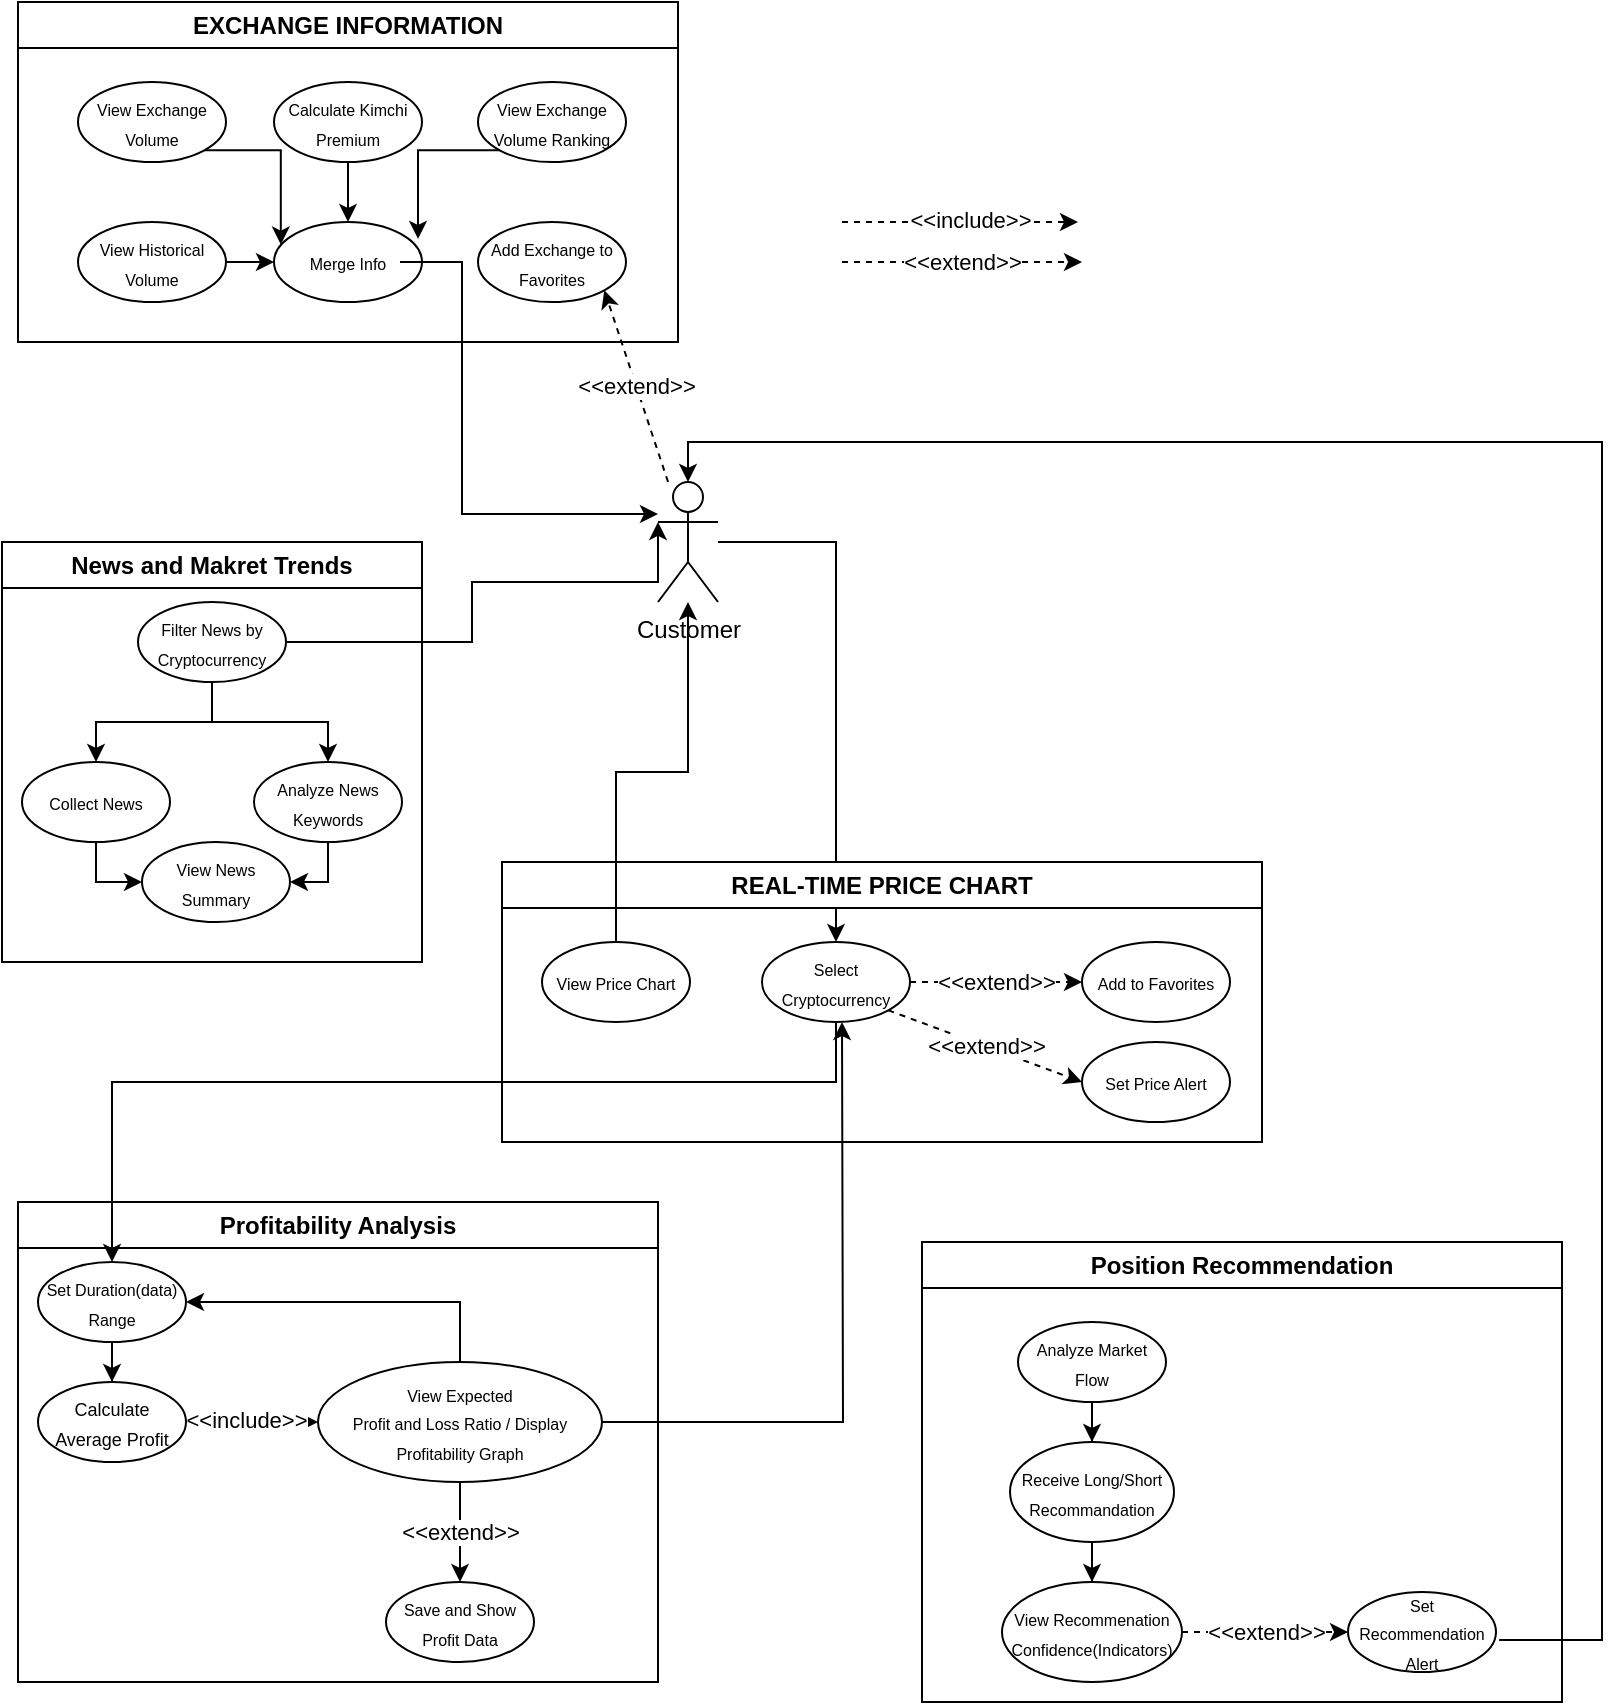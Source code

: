 <mxfile version="26.2.12">
  <diagram name="페이지-1" id="_yYYKU7SeKHebpRDZLGS">
    <mxGraphModel dx="1190" dy="1817" grid="1" gridSize="10" guides="1" tooltips="1" connect="1" arrows="1" fold="1" page="1" pageScale="1" pageWidth="827" pageHeight="1169" math="0" shadow="0">
      <root>
        <mxCell id="0" />
        <mxCell id="1" parent="0" />
        <mxCell id="cNhhKtihBPQ82FRr4cSZ-99" style="edgeStyle=orthogonalEdgeStyle;rounded=0;orthogonalLoop=1;jettySize=auto;html=1;entryX=0.5;entryY=0;entryDx=0;entryDy=0;" edge="1" parent="1" source="cNhhKtihBPQ82FRr4cSZ-2" target="cNhhKtihBPQ82FRr4cSZ-92">
          <mxGeometry relative="1" as="geometry">
            <mxPoint x="523" y="20.0" as="targetPoint" />
          </mxGeometry>
        </mxCell>
        <mxCell id="cNhhKtihBPQ82FRr4cSZ-2" value="Customer" style="shape=umlActor;verticalLabelPosition=bottom;verticalAlign=top;html=1;outlineConnect=0;" vertex="1" parent="1">
          <mxGeometry x="408" y="-220" width="30" height="60" as="geometry" />
        </mxCell>
        <mxCell id="cNhhKtihBPQ82FRr4cSZ-3" value="Profitability Analysis" style="swimlane;whiteSpace=wrap;html=1;" vertex="1" parent="1">
          <mxGeometry x="88" y="140" width="320" height="240" as="geometry" />
        </mxCell>
        <mxCell id="cNhhKtihBPQ82FRr4cSZ-11" value="" style="edgeStyle=orthogonalEdgeStyle;rounded=0;orthogonalLoop=1;jettySize=auto;html=1;dashed=1;dashPattern=1 1;exitX=1;exitY=0.5;exitDx=0;exitDy=0;" edge="1" parent="cNhhKtihBPQ82FRr4cSZ-3" source="cNhhKtihBPQ82FRr4cSZ-73" target="cNhhKtihBPQ82FRr4cSZ-4">
          <mxGeometry relative="1" as="geometry">
            <mxPoint x="250" y="90" as="sourcePoint" />
          </mxGeometry>
        </mxCell>
        <mxCell id="cNhhKtihBPQ82FRr4cSZ-23" value="&amp;lt;&amp;lt;include&amp;gt;&amp;gt;" style="edgeLabel;html=1;align=center;verticalAlign=middle;resizable=0;points=[];" vertex="1" connectable="0" parent="cNhhKtihBPQ82FRr4cSZ-11">
          <mxGeometry x="-0.097" y="1" relative="1" as="geometry">
            <mxPoint as="offset" />
          </mxGeometry>
        </mxCell>
        <mxCell id="cNhhKtihBPQ82FRr4cSZ-64" style="edgeStyle=orthogonalEdgeStyle;rounded=0;orthogonalLoop=1;jettySize=auto;html=1;exitX=0.5;exitY=0;exitDx=0;exitDy=0;entryX=1;entryY=0.5;entryDx=0;entryDy=0;" edge="1" parent="cNhhKtihBPQ82FRr4cSZ-3" source="cNhhKtihBPQ82FRr4cSZ-4" target="cNhhKtihBPQ82FRr4cSZ-72">
          <mxGeometry relative="1" as="geometry">
            <mxPoint x="270" y="50" as="targetPoint" />
          </mxGeometry>
        </mxCell>
        <mxCell id="cNhhKtihBPQ82FRr4cSZ-155" style="edgeStyle=orthogonalEdgeStyle;rounded=0;orthogonalLoop=1;jettySize=auto;html=1;" edge="1" parent="cNhhKtihBPQ82FRr4cSZ-3" source="cNhhKtihBPQ82FRr4cSZ-4">
          <mxGeometry relative="1" as="geometry">
            <mxPoint x="412" y="-90.0" as="targetPoint" />
          </mxGeometry>
        </mxCell>
        <mxCell id="cNhhKtihBPQ82FRr4cSZ-4" value="&lt;font style=&quot;font-size: 8px;&quot;&gt;View Expected&lt;br&gt;Profit and Loss Ratio /&amp;nbsp;&lt;/font&gt;&lt;span style=&quot;font-size: 8px;&quot;&gt;Display Profitability Graph&lt;/span&gt;" style="ellipse;whiteSpace=wrap;html=1;" vertex="1" parent="cNhhKtihBPQ82FRr4cSZ-3">
          <mxGeometry x="150" y="80" width="142" height="60" as="geometry" />
        </mxCell>
        <mxCell id="cNhhKtihBPQ82FRr4cSZ-1" value="&lt;font style=&quot;font-size: 8px;&quot;&gt;Save and Show Profit Data&lt;/font&gt;" style="ellipse;whiteSpace=wrap;html=1;" vertex="1" parent="cNhhKtihBPQ82FRr4cSZ-3">
          <mxGeometry x="184" y="190" width="74" height="40" as="geometry" />
        </mxCell>
        <mxCell id="cNhhKtihBPQ82FRr4cSZ-68" value="" style="endArrow=classic;html=1;rounded=0;exitX=0.5;exitY=1;exitDx=0;exitDy=0;entryX=0.5;entryY=0;entryDx=0;entryDy=0;" edge="1" parent="cNhhKtihBPQ82FRr4cSZ-3" source="cNhhKtihBPQ82FRr4cSZ-4" target="cNhhKtihBPQ82FRr4cSZ-1">
          <mxGeometry relative="1" as="geometry">
            <mxPoint x="580" y="-90.69" as="sourcePoint" />
            <mxPoint x="700" y="-90.69" as="targetPoint" />
          </mxGeometry>
        </mxCell>
        <mxCell id="cNhhKtihBPQ82FRr4cSZ-69" value="&amp;lt;&amp;lt;extend&amp;gt;&amp;gt;" style="edgeLabel;resizable=0;html=1;;align=center;verticalAlign=middle;" connectable="0" vertex="1" parent="cNhhKtihBPQ82FRr4cSZ-68">
          <mxGeometry relative="1" as="geometry">
            <mxPoint as="offset" />
          </mxGeometry>
        </mxCell>
        <mxCell id="cNhhKtihBPQ82FRr4cSZ-108" value="" style="edgeStyle=orthogonalEdgeStyle;rounded=0;orthogonalLoop=1;jettySize=auto;html=1;" edge="1" parent="cNhhKtihBPQ82FRr4cSZ-3" source="cNhhKtihBPQ82FRr4cSZ-72" target="cNhhKtihBPQ82FRr4cSZ-73">
          <mxGeometry relative="1" as="geometry" />
        </mxCell>
        <mxCell id="cNhhKtihBPQ82FRr4cSZ-72" value="&lt;span style=&quot;font-size: 8px;&quot;&gt;Set Duration(data) Range&lt;/span&gt;" style="ellipse;whiteSpace=wrap;html=1;" vertex="1" parent="cNhhKtihBPQ82FRr4cSZ-3">
          <mxGeometry x="10" y="30" width="74" height="40" as="geometry" />
        </mxCell>
        <mxCell id="cNhhKtihBPQ82FRr4cSZ-73" value="&lt;font style=&quot;font-size: 9px;&quot;&gt;Calculate Average Profit&lt;/font&gt;" style="ellipse;whiteSpace=wrap;html=1;" vertex="1" parent="cNhhKtihBPQ82FRr4cSZ-3">
          <mxGeometry x="10" y="90" width="74" height="40" as="geometry" />
        </mxCell>
        <mxCell id="cNhhKtihBPQ82FRr4cSZ-17" value="News and Makret Trends" style="swimlane;whiteSpace=wrap;html=1;" vertex="1" parent="1">
          <mxGeometry x="80" y="-190" width="210" height="210" as="geometry" />
        </mxCell>
        <mxCell id="cNhhKtihBPQ82FRr4cSZ-57" style="edgeStyle=orthogonalEdgeStyle;rounded=0;orthogonalLoop=1;jettySize=auto;html=1;entryX=0;entryY=0.5;entryDx=0;entryDy=0;" edge="1" parent="cNhhKtihBPQ82FRr4cSZ-17" source="cNhhKtihBPQ82FRr4cSZ-43" target="cNhhKtihBPQ82FRr4cSZ-45">
          <mxGeometry relative="1" as="geometry" />
        </mxCell>
        <mxCell id="cNhhKtihBPQ82FRr4cSZ-43" value="&lt;span style=&quot;font-size: 8px;&quot;&gt;Collect News&lt;/span&gt;" style="ellipse;whiteSpace=wrap;html=1;" vertex="1" parent="cNhhKtihBPQ82FRr4cSZ-17">
          <mxGeometry x="10" y="110" width="74" height="40" as="geometry" />
        </mxCell>
        <mxCell id="cNhhKtihBPQ82FRr4cSZ-45" value="&lt;font style=&quot;font-size: 8px;&quot;&gt;View News Summary&lt;/font&gt;" style="ellipse;whiteSpace=wrap;html=1;" vertex="1" parent="cNhhKtihBPQ82FRr4cSZ-17">
          <mxGeometry x="70" y="150" width="74" height="40" as="geometry" />
        </mxCell>
        <mxCell id="cNhhKtihBPQ82FRr4cSZ-58" style="edgeStyle=orthogonalEdgeStyle;rounded=0;orthogonalLoop=1;jettySize=auto;html=1;entryX=1;entryY=0.5;entryDx=0;entryDy=0;" edge="1" parent="cNhhKtihBPQ82FRr4cSZ-17" source="cNhhKtihBPQ82FRr4cSZ-46" target="cNhhKtihBPQ82FRr4cSZ-45">
          <mxGeometry relative="1" as="geometry" />
        </mxCell>
        <mxCell id="cNhhKtihBPQ82FRr4cSZ-46" value="&lt;font style=&quot;font-size: 8px;&quot;&gt;Analyze News&lt;br&gt;Keywords&lt;/font&gt;" style="ellipse;whiteSpace=wrap;html=1;" vertex="1" parent="cNhhKtihBPQ82FRr4cSZ-17">
          <mxGeometry x="126" y="110" width="74" height="40" as="geometry" />
        </mxCell>
        <mxCell id="cNhhKtihBPQ82FRr4cSZ-54" value="" style="edgeStyle=orthogonalEdgeStyle;rounded=0;orthogonalLoop=1;jettySize=auto;html=1;" edge="1" parent="cNhhKtihBPQ82FRr4cSZ-17" source="cNhhKtihBPQ82FRr4cSZ-48" target="cNhhKtihBPQ82FRr4cSZ-46">
          <mxGeometry relative="1" as="geometry" />
        </mxCell>
        <mxCell id="cNhhKtihBPQ82FRr4cSZ-55" style="edgeStyle=orthogonalEdgeStyle;rounded=0;orthogonalLoop=1;jettySize=auto;html=1;entryX=0.5;entryY=0;entryDx=0;entryDy=0;" edge="1" parent="cNhhKtihBPQ82FRr4cSZ-17" source="cNhhKtihBPQ82FRr4cSZ-48" target="cNhhKtihBPQ82FRr4cSZ-43">
          <mxGeometry relative="1" as="geometry" />
        </mxCell>
        <mxCell id="cNhhKtihBPQ82FRr4cSZ-48" value="&lt;span style=&quot;font-size: 8px;&quot;&gt;Filter News by Cryptocurrency&lt;/span&gt;" style="ellipse;whiteSpace=wrap;html=1;" vertex="1" parent="cNhhKtihBPQ82FRr4cSZ-17">
          <mxGeometry x="68" y="30" width="74" height="40" as="geometry" />
        </mxCell>
        <mxCell id="cNhhKtihBPQ82FRr4cSZ-34" value="" style="edgeStyle=orthogonalEdgeStyle;rounded=0;orthogonalLoop=1;jettySize=auto;html=1;dashed=1;" edge="1" parent="1">
          <mxGeometry relative="1" as="geometry">
            <mxPoint x="500" y="-350" as="sourcePoint" />
            <mxPoint x="618" y="-350" as="targetPoint" />
          </mxGeometry>
        </mxCell>
        <mxCell id="cNhhKtihBPQ82FRr4cSZ-35" value="&amp;lt;&amp;lt;include&amp;gt;&amp;gt;" style="edgeLabel;html=1;align=center;verticalAlign=middle;resizable=0;points=[];" vertex="1" connectable="0" parent="cNhhKtihBPQ82FRr4cSZ-34">
          <mxGeometry x="-0.097" y="1" relative="1" as="geometry">
            <mxPoint x="10" as="offset" />
          </mxGeometry>
        </mxCell>
        <mxCell id="cNhhKtihBPQ82FRr4cSZ-37" value="" style="endArrow=classic;html=1;rounded=0;dashed=1;" edge="1" parent="1">
          <mxGeometry relative="1" as="geometry">
            <mxPoint x="500" y="-330" as="sourcePoint" />
            <mxPoint x="620" y="-330" as="targetPoint" />
          </mxGeometry>
        </mxCell>
        <mxCell id="cNhhKtihBPQ82FRr4cSZ-38" value="&amp;lt;&amp;lt;extend&amp;gt;&amp;gt;" style="edgeLabel;resizable=0;html=1;;align=center;verticalAlign=middle;" connectable="0" vertex="1" parent="cNhhKtihBPQ82FRr4cSZ-37">
          <mxGeometry relative="1" as="geometry">
            <mxPoint as="offset" />
          </mxGeometry>
        </mxCell>
        <mxCell id="cNhhKtihBPQ82FRr4cSZ-74" value="Position Recommendation" style="swimlane;whiteSpace=wrap;html=1;" vertex="1" parent="1">
          <mxGeometry x="540" y="160" width="320" height="230" as="geometry" />
        </mxCell>
        <mxCell id="cNhhKtihBPQ82FRr4cSZ-82" style="edgeStyle=orthogonalEdgeStyle;rounded=0;orthogonalLoop=1;jettySize=auto;html=1;entryX=0.5;entryY=0;entryDx=0;entryDy=0;" edge="1" parent="cNhhKtihBPQ82FRr4cSZ-74" source="cNhhKtihBPQ82FRr4cSZ-79" target="cNhhKtihBPQ82FRr4cSZ-78">
          <mxGeometry relative="1" as="geometry" />
        </mxCell>
        <mxCell id="cNhhKtihBPQ82FRr4cSZ-79" value="&lt;font style=&quot;font-size: 8px;&quot;&gt;Analyze Market Flow&lt;/font&gt;" style="ellipse;whiteSpace=wrap;html=1;" vertex="1" parent="cNhhKtihBPQ82FRr4cSZ-74">
          <mxGeometry x="48" y="40" width="74" height="40" as="geometry" />
        </mxCell>
        <mxCell id="cNhhKtihBPQ82FRr4cSZ-83" style="edgeStyle=orthogonalEdgeStyle;rounded=0;orthogonalLoop=1;jettySize=auto;html=1;entryX=0.5;entryY=0;entryDx=0;entryDy=0;" edge="1" parent="cNhhKtihBPQ82FRr4cSZ-74" source="cNhhKtihBPQ82FRr4cSZ-78" target="cNhhKtihBPQ82FRr4cSZ-77">
          <mxGeometry relative="1" as="geometry" />
        </mxCell>
        <mxCell id="cNhhKtihBPQ82FRr4cSZ-78" value="&lt;span style=&quot;font-size: 8px;&quot;&gt;Receive Long/Short Recommandation&lt;/span&gt;" style="ellipse;whiteSpace=wrap;html=1;" vertex="1" parent="cNhhKtihBPQ82FRr4cSZ-74">
          <mxGeometry x="44" y="100" width="82" height="50" as="geometry" />
        </mxCell>
        <mxCell id="cNhhKtihBPQ82FRr4cSZ-77" value="&lt;font style=&quot;font-size: 8px;&quot;&gt;View Recommenation Confidence(&lt;/font&gt;&lt;span style=&quot;font-size: 8px;&quot;&gt;Indicators)&lt;/span&gt;" style="ellipse;whiteSpace=wrap;html=1;" vertex="1" parent="cNhhKtihBPQ82FRr4cSZ-74">
          <mxGeometry x="40" y="170" width="90" height="50" as="geometry" />
        </mxCell>
        <mxCell id="cNhhKtihBPQ82FRr4cSZ-75" value="&lt;span style=&quot;font-size: 8px;&quot;&gt;Set Recommendation Alert&lt;/span&gt;" style="ellipse;whiteSpace=wrap;html=1;" vertex="1" parent="cNhhKtihBPQ82FRr4cSZ-74">
          <mxGeometry x="213" y="175" width="74" height="40" as="geometry" />
        </mxCell>
        <mxCell id="cNhhKtihBPQ82FRr4cSZ-117" value="" style="endArrow=classic;html=1;rounded=0;dashed=1;exitX=1;exitY=0.5;exitDx=0;exitDy=0;entryX=0;entryY=0.5;entryDx=0;entryDy=0;" edge="1" parent="cNhhKtihBPQ82FRr4cSZ-74" source="cNhhKtihBPQ82FRr4cSZ-77" target="cNhhKtihBPQ82FRr4cSZ-75">
          <mxGeometry relative="1" as="geometry">
            <mxPoint x="122" y="260" as="sourcePoint" />
            <mxPoint x="220" y="259.66" as="targetPoint" />
          </mxGeometry>
        </mxCell>
        <mxCell id="cNhhKtihBPQ82FRr4cSZ-118" value="&amp;lt;&amp;lt;extend&amp;gt;&amp;gt;" style="edgeLabel;resizable=0;html=1;;align=center;verticalAlign=middle;" connectable="0" vertex="1" parent="cNhhKtihBPQ82FRr4cSZ-117">
          <mxGeometry relative="1" as="geometry">
            <mxPoint as="offset" />
          </mxGeometry>
        </mxCell>
        <mxCell id="cNhhKtihBPQ82FRr4cSZ-89" value="REAL-TIME PRICE CHART" style="swimlane;whiteSpace=wrap;html=1;" vertex="1" parent="1">
          <mxGeometry x="330" y="-30" width="380" height="140" as="geometry" />
        </mxCell>
        <mxCell id="cNhhKtihBPQ82FRr4cSZ-91" value="&lt;font style=&quot;font-size: 8px;&quot;&gt;View Price Chart&lt;/font&gt;" style="ellipse;whiteSpace=wrap;html=1;" vertex="1" parent="cNhhKtihBPQ82FRr4cSZ-89">
          <mxGeometry x="20" y="40" width="74" height="40" as="geometry" />
        </mxCell>
        <mxCell id="cNhhKtihBPQ82FRr4cSZ-92" value="&lt;font style=&quot;font-size: 8px;&quot;&gt;Select Cryptocurrency&lt;/font&gt;" style="ellipse;whiteSpace=wrap;html=1;" vertex="1" parent="cNhhKtihBPQ82FRr4cSZ-89">
          <mxGeometry x="130" y="40" width="74" height="40" as="geometry" />
        </mxCell>
        <mxCell id="cNhhKtihBPQ82FRr4cSZ-96" value="&lt;font style=&quot;font-size: 8px;&quot;&gt;Add to Favorites&lt;/font&gt;" style="ellipse;whiteSpace=wrap;html=1;" vertex="1" parent="cNhhKtihBPQ82FRr4cSZ-89">
          <mxGeometry x="290" y="40" width="74" height="40" as="geometry" />
        </mxCell>
        <mxCell id="cNhhKtihBPQ82FRr4cSZ-95" value="&lt;font style=&quot;font-size: 8px;&quot;&gt;Set Price Alert&lt;/font&gt;" style="ellipse;whiteSpace=wrap;html=1;" vertex="1" parent="cNhhKtihBPQ82FRr4cSZ-89">
          <mxGeometry x="290" y="90" width="74" height="40" as="geometry" />
        </mxCell>
        <mxCell id="cNhhKtihBPQ82FRr4cSZ-102" value="" style="endArrow=classic;html=1;rounded=0;dashed=1;exitX=1;exitY=0.5;exitDx=0;exitDy=0;entryX=0;entryY=0.5;entryDx=0;entryDy=0;" edge="1" parent="cNhhKtihBPQ82FRr4cSZ-89" source="cNhhKtihBPQ82FRr4cSZ-92" target="cNhhKtihBPQ82FRr4cSZ-96">
          <mxGeometry relative="1" as="geometry">
            <mxPoint x="300" y="-80.69" as="sourcePoint" />
            <mxPoint x="420" y="-80.69" as="targetPoint" />
          </mxGeometry>
        </mxCell>
        <mxCell id="cNhhKtihBPQ82FRr4cSZ-103" value="&amp;lt;&amp;lt;extend&amp;gt;&amp;gt;" style="edgeLabel;resizable=0;html=1;;align=center;verticalAlign=middle;" connectable="0" vertex="1" parent="cNhhKtihBPQ82FRr4cSZ-102">
          <mxGeometry relative="1" as="geometry">
            <mxPoint as="offset" />
          </mxGeometry>
        </mxCell>
        <mxCell id="cNhhKtihBPQ82FRr4cSZ-104" value="" style="endArrow=classic;html=1;rounded=0;dashed=1;exitX=1;exitY=1;exitDx=0;exitDy=0;entryX=0;entryY=0.5;entryDx=0;entryDy=0;" edge="1" parent="cNhhKtihBPQ82FRr4cSZ-89" source="cNhhKtihBPQ82FRr4cSZ-92" target="cNhhKtihBPQ82FRr4cSZ-95">
          <mxGeometry relative="1" as="geometry">
            <mxPoint x="254" y="70" as="sourcePoint" />
            <mxPoint x="370" y="70" as="targetPoint" />
          </mxGeometry>
        </mxCell>
        <mxCell id="cNhhKtihBPQ82FRr4cSZ-105" value="&amp;lt;&amp;lt;extend&amp;gt;&amp;gt;" style="edgeLabel;resizable=0;html=1;;align=center;verticalAlign=middle;" connectable="0" vertex="1" parent="cNhhKtihBPQ82FRr4cSZ-104">
          <mxGeometry relative="1" as="geometry">
            <mxPoint as="offset" />
          </mxGeometry>
        </mxCell>
        <mxCell id="cNhhKtihBPQ82FRr4cSZ-100" style="edgeStyle=orthogonalEdgeStyle;rounded=0;orthogonalLoop=1;jettySize=auto;html=1;" edge="1" parent="1" source="cNhhKtihBPQ82FRr4cSZ-91" target="cNhhKtihBPQ82FRr4cSZ-2">
          <mxGeometry relative="1" as="geometry" />
        </mxCell>
        <mxCell id="cNhhKtihBPQ82FRr4cSZ-119" style="edgeStyle=orthogonalEdgeStyle;rounded=0;orthogonalLoop=1;jettySize=auto;html=1;entryX=0.5;entryY=0;entryDx=0;entryDy=0;entryPerimeter=0;exitX=1.021;exitY=0.6;exitDx=0;exitDy=0;exitPerimeter=0;" edge="1" parent="1" source="cNhhKtihBPQ82FRr4cSZ-75" target="cNhhKtihBPQ82FRr4cSZ-2">
          <mxGeometry relative="1" as="geometry">
            <Array as="points">
              <mxPoint x="880" y="359" />
              <mxPoint x="880" y="-240" />
              <mxPoint x="423" y="-240" />
            </Array>
          </mxGeometry>
        </mxCell>
        <mxCell id="cNhhKtihBPQ82FRr4cSZ-121" style="edgeStyle=orthogonalEdgeStyle;rounded=0;orthogonalLoop=1;jettySize=auto;html=1;entryX=0;entryY=0.333;entryDx=0;entryDy=0;entryPerimeter=0;" edge="1" parent="1" source="cNhhKtihBPQ82FRr4cSZ-48" target="cNhhKtihBPQ82FRr4cSZ-2">
          <mxGeometry relative="1" as="geometry">
            <mxPoint x="350" y="-160" as="targetPoint" />
            <Array as="points">
              <mxPoint x="315" y="-140" />
              <mxPoint x="315" y="-170" />
              <mxPoint x="408" y="-170" />
            </Array>
          </mxGeometry>
        </mxCell>
        <mxCell id="cNhhKtihBPQ82FRr4cSZ-126" value="EXCHANGE INFORMATION" style="swimlane;whiteSpace=wrap;html=1;" vertex="1" parent="1">
          <mxGeometry x="88" y="-460" width="330" height="170" as="geometry" />
        </mxCell>
        <mxCell id="cNhhKtihBPQ82FRr4cSZ-150" style="edgeStyle=orthogonalEdgeStyle;rounded=0;orthogonalLoop=1;jettySize=auto;html=1;entryX=0;entryY=0.5;entryDx=0;entryDy=0;" edge="1" parent="cNhhKtihBPQ82FRr4cSZ-126" source="cNhhKtihBPQ82FRr4cSZ-127" target="cNhhKtihBPQ82FRr4cSZ-141">
          <mxGeometry relative="1" as="geometry" />
        </mxCell>
        <mxCell id="cNhhKtihBPQ82FRr4cSZ-127" value="&lt;font style=&quot;font-size: 8px;&quot;&gt;View Historical Volume&lt;/font&gt;" style="ellipse;whiteSpace=wrap;html=1;" vertex="1" parent="cNhhKtihBPQ82FRr4cSZ-126">
          <mxGeometry x="30" y="110" width="74" height="40" as="geometry" />
        </mxCell>
        <mxCell id="cNhhKtihBPQ82FRr4cSZ-136" value="&lt;font style=&quot;font-size: 8px;&quot;&gt;View Exchange Volume&lt;/font&gt;" style="ellipse;whiteSpace=wrap;html=1;" vertex="1" parent="cNhhKtihBPQ82FRr4cSZ-126">
          <mxGeometry x="30" y="40" width="74" height="40" as="geometry" />
        </mxCell>
        <mxCell id="cNhhKtihBPQ82FRr4cSZ-135" value="&lt;font style=&quot;font-size: 8px;&quot;&gt;View Exchange Volume Ranking&lt;/font&gt;" style="ellipse;whiteSpace=wrap;html=1;" vertex="1" parent="cNhhKtihBPQ82FRr4cSZ-126">
          <mxGeometry x="230" y="40" width="74" height="40" as="geometry" />
        </mxCell>
        <mxCell id="cNhhKtihBPQ82FRr4cSZ-147" style="edgeStyle=orthogonalEdgeStyle;rounded=0;orthogonalLoop=1;jettySize=auto;html=1;entryX=0.5;entryY=0;entryDx=0;entryDy=0;" edge="1" parent="cNhhKtihBPQ82FRr4cSZ-126" source="cNhhKtihBPQ82FRr4cSZ-134" target="cNhhKtihBPQ82FRr4cSZ-141">
          <mxGeometry relative="1" as="geometry" />
        </mxCell>
        <mxCell id="cNhhKtihBPQ82FRr4cSZ-134" value="&lt;font style=&quot;font-size: 8px;&quot;&gt;Calculate Kimchi Premium&lt;/font&gt;" style="ellipse;whiteSpace=wrap;html=1;" vertex="1" parent="cNhhKtihBPQ82FRr4cSZ-126">
          <mxGeometry x="128" y="40" width="74" height="40" as="geometry" />
        </mxCell>
        <mxCell id="cNhhKtihBPQ82FRr4cSZ-133" value="&lt;font style=&quot;font-size: 8px;&quot;&gt;Add Exchange to Favorites&lt;/font&gt;" style="ellipse;whiteSpace=wrap;html=1;" vertex="1" parent="cNhhKtihBPQ82FRr4cSZ-126">
          <mxGeometry x="230" y="110" width="74" height="40" as="geometry" />
        </mxCell>
        <mxCell id="cNhhKtihBPQ82FRr4cSZ-141" value="&lt;span style=&quot;font-size: 8px;&quot;&gt;Merge Info&lt;/span&gt;" style="ellipse;whiteSpace=wrap;html=1;" vertex="1" parent="cNhhKtihBPQ82FRr4cSZ-126">
          <mxGeometry x="128" y="110" width="74" height="40" as="geometry" />
        </mxCell>
        <mxCell id="cNhhKtihBPQ82FRr4cSZ-148" style="edgeStyle=orthogonalEdgeStyle;rounded=0;orthogonalLoop=1;jettySize=auto;html=1;exitX=0;exitY=1;exitDx=0;exitDy=0;entryX=0.973;entryY=0.211;entryDx=0;entryDy=0;entryPerimeter=0;" edge="1" parent="cNhhKtihBPQ82FRr4cSZ-126" source="cNhhKtihBPQ82FRr4cSZ-135" target="cNhhKtihBPQ82FRr4cSZ-141">
          <mxGeometry relative="1" as="geometry" />
        </mxCell>
        <mxCell id="cNhhKtihBPQ82FRr4cSZ-149" style="edgeStyle=orthogonalEdgeStyle;rounded=0;orthogonalLoop=1;jettySize=auto;html=1;exitX=1;exitY=1;exitDx=0;exitDy=0;entryX=0.046;entryY=0.282;entryDx=0;entryDy=0;entryPerimeter=0;" edge="1" parent="cNhhKtihBPQ82FRr4cSZ-126" source="cNhhKtihBPQ82FRr4cSZ-136" target="cNhhKtihBPQ82FRr4cSZ-141">
          <mxGeometry relative="1" as="geometry" />
        </mxCell>
        <mxCell id="cNhhKtihBPQ82FRr4cSZ-139" value="" style="endArrow=classic;html=1;rounded=0;dashed=1;entryX=1;entryY=1;entryDx=0;entryDy=0;" edge="1" parent="1" source="cNhhKtihBPQ82FRr4cSZ-2" target="cNhhKtihBPQ82FRr4cSZ-133">
          <mxGeometry relative="1" as="geometry">
            <mxPoint x="380" y="-280" as="sourcePoint" />
            <mxPoint x="500" y="-280" as="targetPoint" />
          </mxGeometry>
        </mxCell>
        <mxCell id="cNhhKtihBPQ82FRr4cSZ-140" value="&amp;lt;&amp;lt;extend&amp;gt;&amp;gt;" style="edgeLabel;resizable=0;html=1;;align=center;verticalAlign=middle;" connectable="0" vertex="1" parent="cNhhKtihBPQ82FRr4cSZ-139">
          <mxGeometry relative="1" as="geometry">
            <mxPoint as="offset" />
          </mxGeometry>
        </mxCell>
        <mxCell id="cNhhKtihBPQ82FRr4cSZ-152" style="edgeStyle=orthogonalEdgeStyle;rounded=0;orthogonalLoop=1;jettySize=auto;html=1;exitX=1;exitY=1;exitDx=0;exitDy=0;" edge="1" parent="1" target="cNhhKtihBPQ82FRr4cSZ-2">
          <mxGeometry relative="1" as="geometry">
            <mxPoint x="279.01" y="-329.976" as="sourcePoint" />
            <mxPoint x="408" y="-204.171" as="targetPoint" />
            <Array as="points">
              <mxPoint x="310" y="-330" />
              <mxPoint x="310" y="-204" />
            </Array>
          </mxGeometry>
        </mxCell>
        <mxCell id="cNhhKtihBPQ82FRr4cSZ-154" style="edgeStyle=orthogonalEdgeStyle;rounded=0;orthogonalLoop=1;jettySize=auto;html=1;entryX=0.5;entryY=0;entryDx=0;entryDy=0;" edge="1" parent="1" source="cNhhKtihBPQ82FRr4cSZ-92" target="cNhhKtihBPQ82FRr4cSZ-72">
          <mxGeometry relative="1" as="geometry">
            <Array as="points">
              <mxPoint x="497" y="80" />
              <mxPoint x="135" y="80" />
            </Array>
          </mxGeometry>
        </mxCell>
      </root>
    </mxGraphModel>
  </diagram>
</mxfile>
